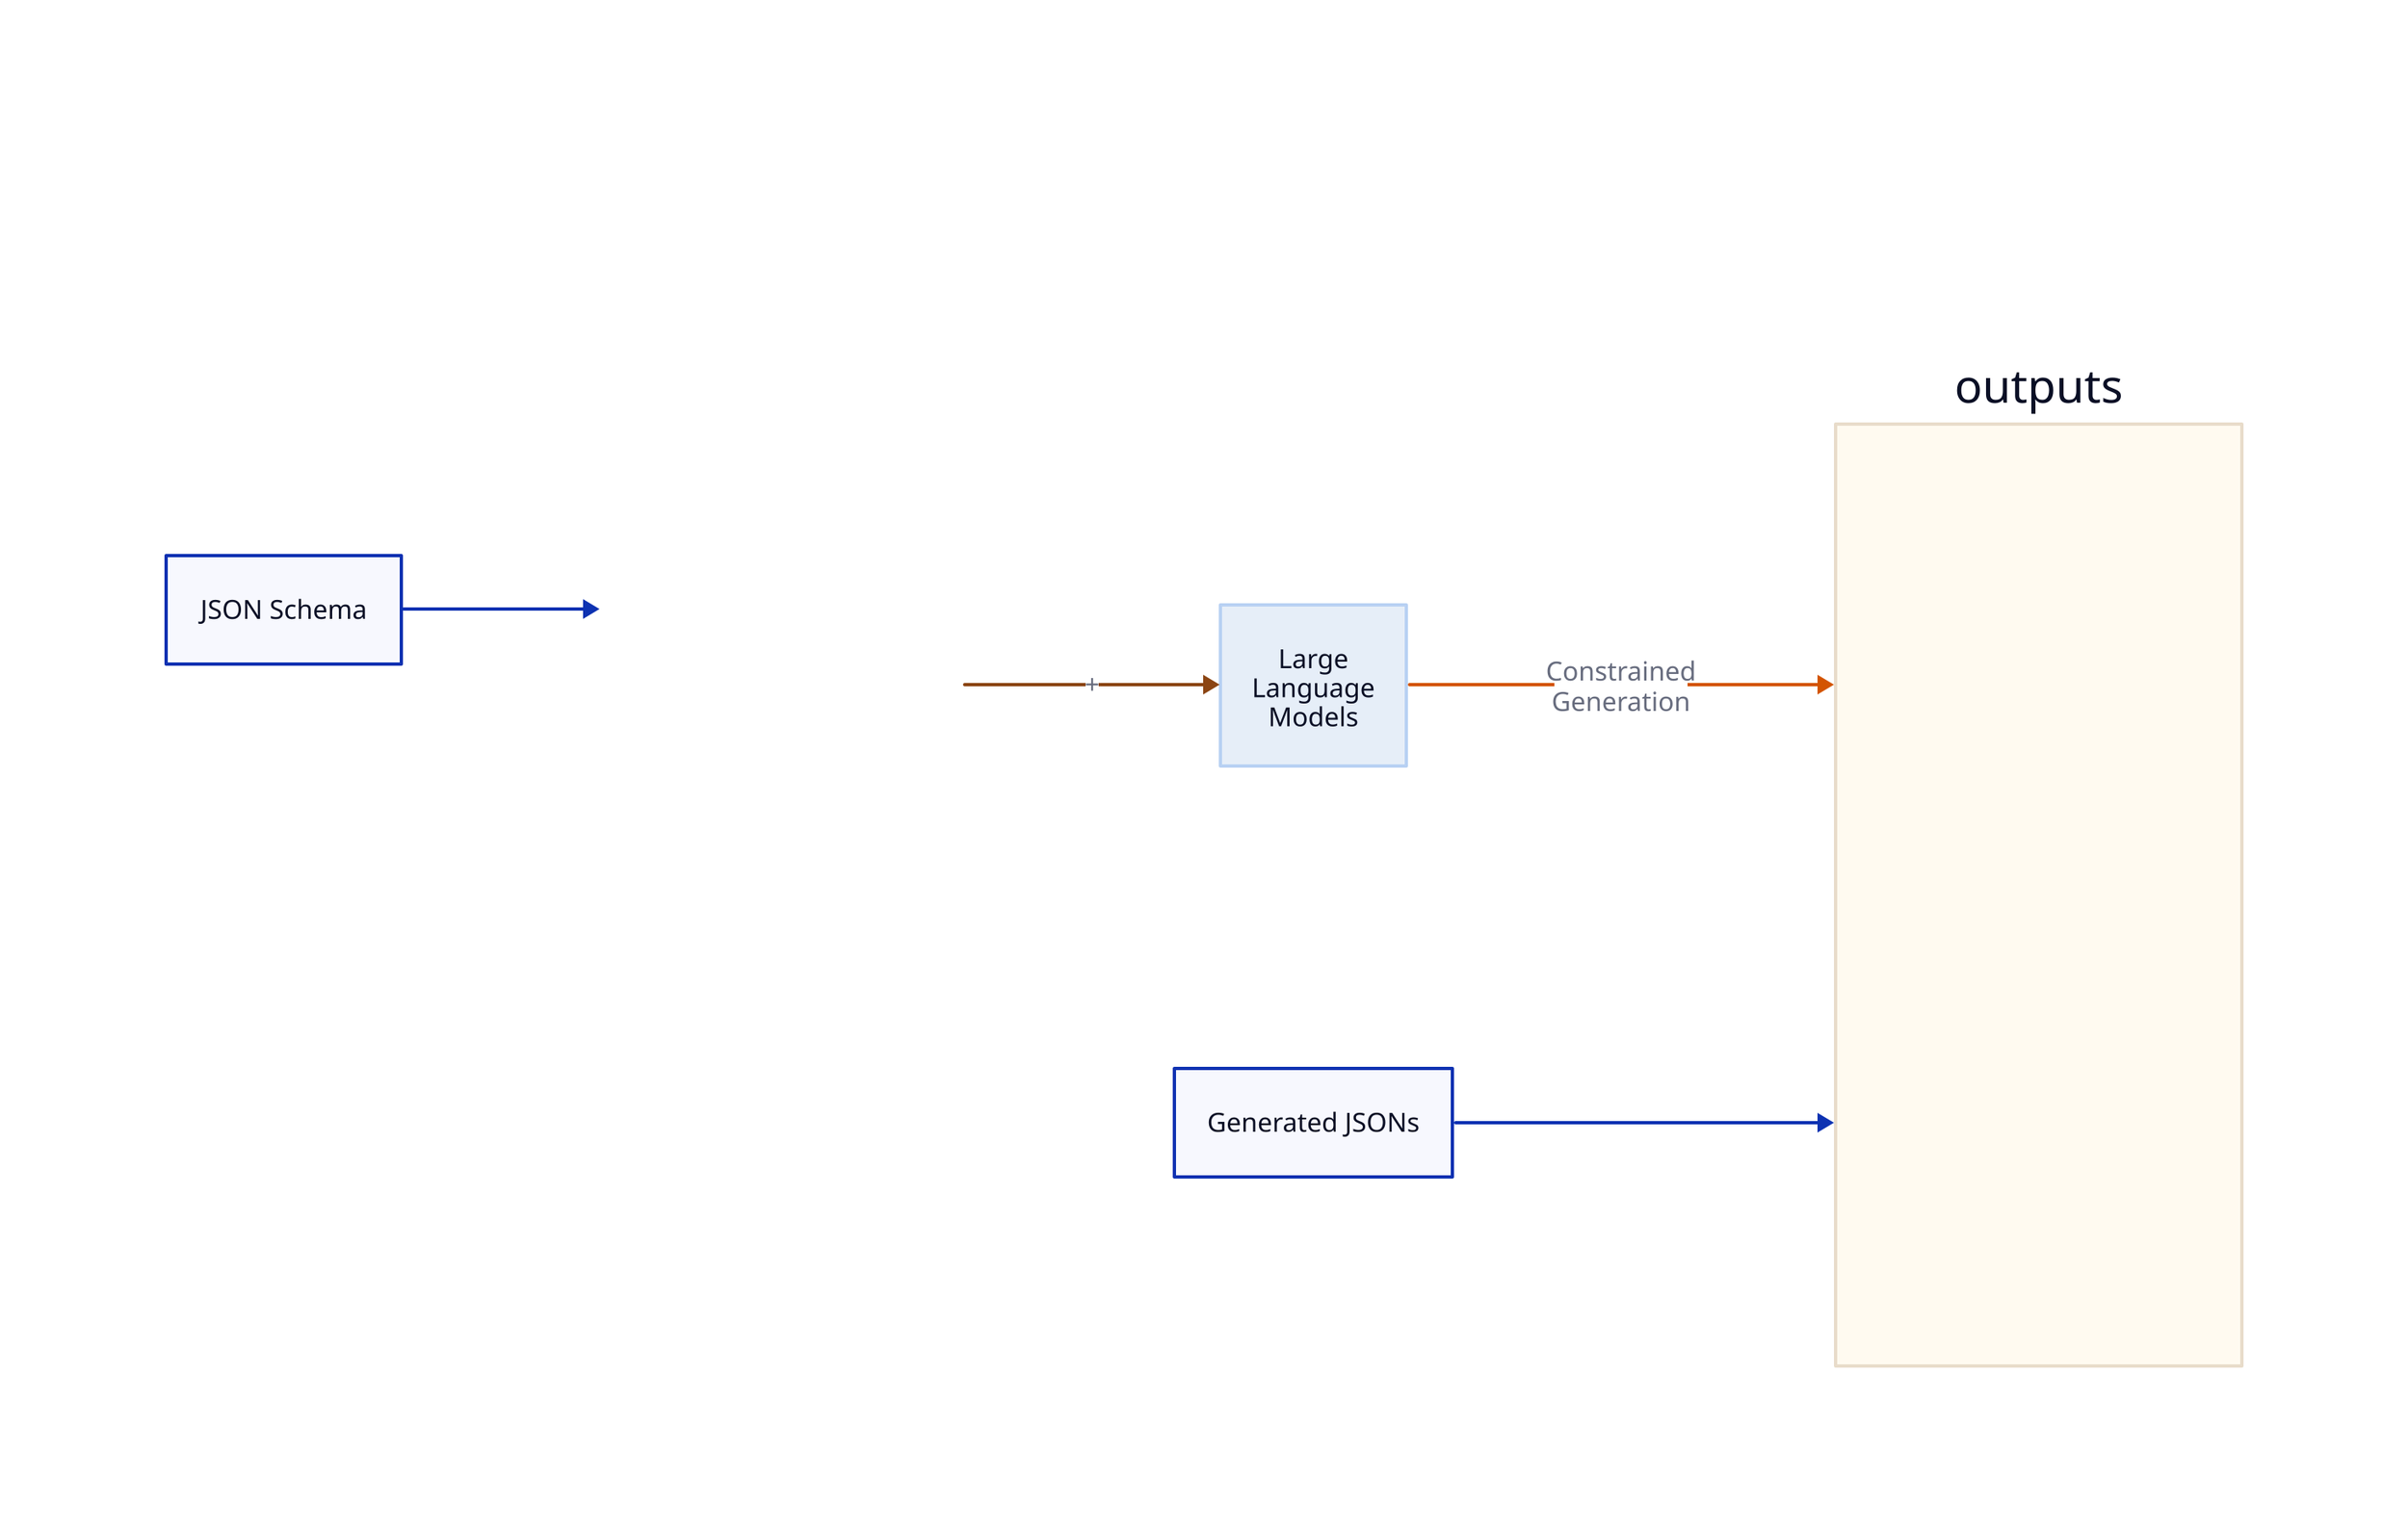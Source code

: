 schema: {
  shape: rectangle
  style.stroke: "#E8DCCA"
  style.fill: "#FFFAF0"
  label: |md
    ```json
    {
      "type": "object",
      "properties": {
        "name": {
          "type": "string"
        },
        "level": {
          "type": "integer"
        },
        "skill": {
          "type": "string",
          "enum": [
            "Python",
            "Java",
            "JavaScript",
            "Rust"
          ]
        }
      },
      "required": [
        "name",
        "level",
        "skill"
      ]
    }
    ```
  |
}

llm: Large\nLanguage\nModels {
  shape: rectangle
  style.fill: "#E6EEF8"
  style.stroke: "#B8D1F3"
}

outputs: {
  shape: rectangle
  style.stroke: "#E8DCCA"
  style.fill: "#FFFAF0"

  json1: {
    label: |md
      ```json
      {
        "name": "Alice",
        "level": 5,
        "skill": "Python"
      }
      ```
    |
  }

  json2: {
    label: |md
      ```json
      {
        "name": "Bob",
        "level": 3,
        "skill": "Java"
      }
      ```
    |
  }

  json3: {
    label: |md
      ```json
      {
        "name": "Carol",
        "level": 4,
        "skill": "Rust"
      }
      ```
    |
  }
}

# Labels
schema_label: JSON Schema {
  style.font-size: 16
}

output_label: Generated JSONs {
  style.font-size: 16
}

# Connections
schema -> llm: + {
  style.stroke: "#8B4513"
  style.stroke-width: 2
}

llm -> outputs: Constrained\nGeneration {
  style.stroke: "#D35400"
  style.stroke-width: 2
}

# Label connections
schema_label -> schema
output_label -> outputs

# Layout
direction: right
